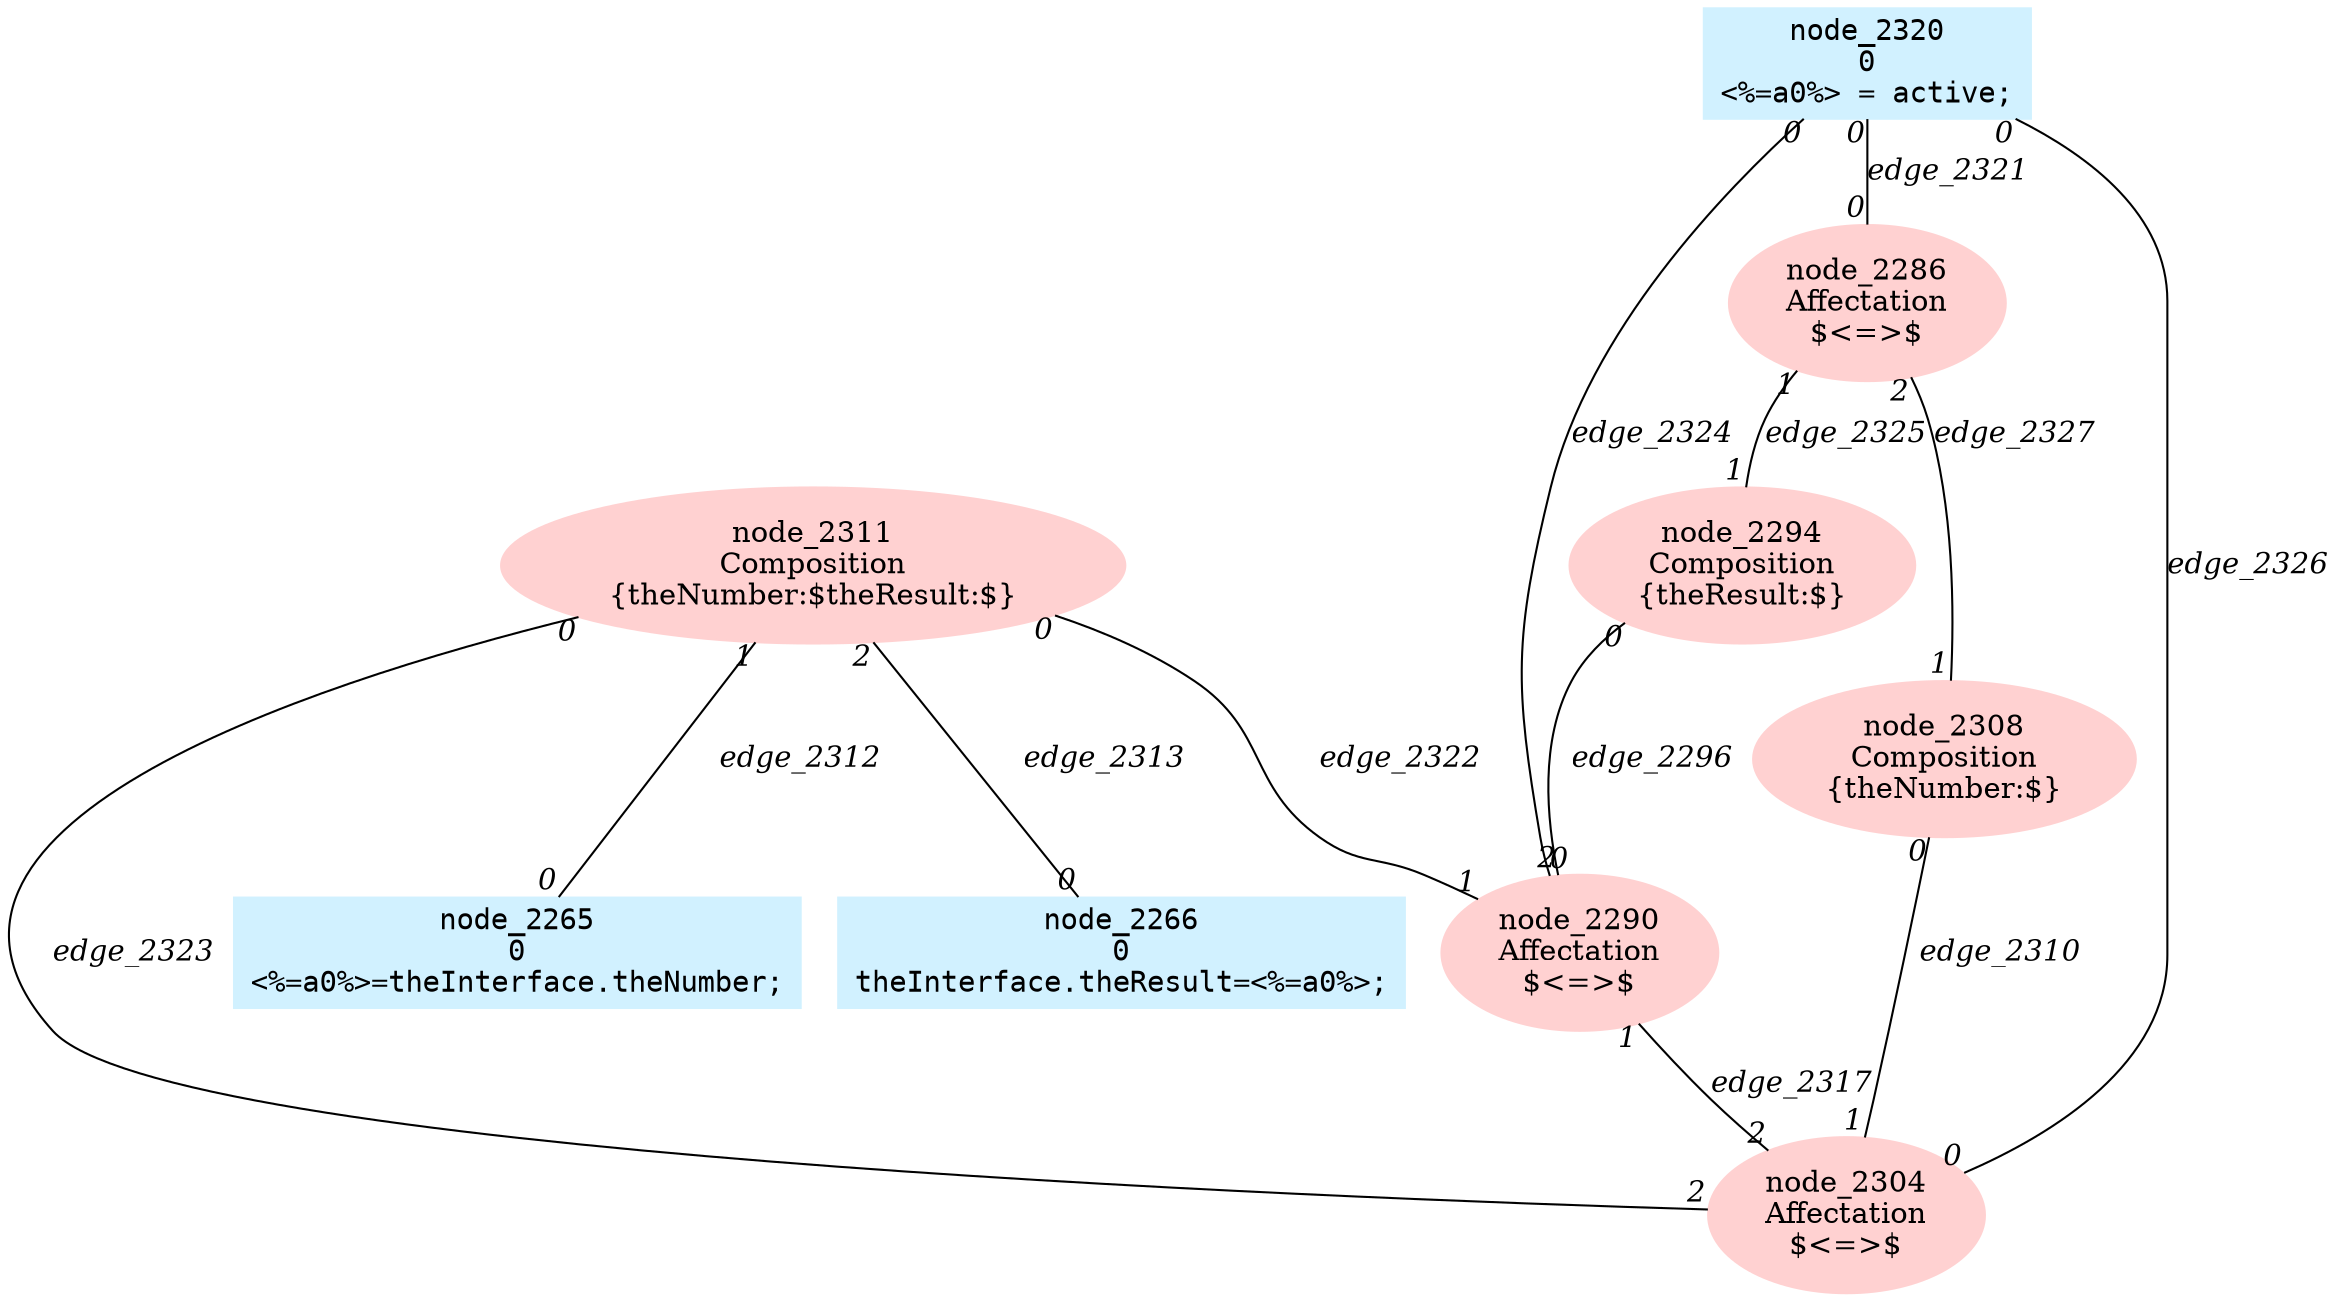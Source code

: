 digraph g{node_2286 [shape=ellipse, style=filled, color="#ffd1d1", label="node_2286
Affectation
$<=>$" ]
node_2290 [shape=ellipse, style=filled, color="#ffd1d1", label="node_2290
Affectation
$<=>$" ]
node_2294 [shape=ellipse, style=filled, color="#ffd1d1", label="node_2294
Composition
{theResult:$}" ]
node_2304 [shape=ellipse, style=filled, color="#ffd1d1", label="node_2304
Affectation
$<=>$" ]
node_2308 [shape=ellipse, style=filled, color="#ffd1d1", label="node_2308
Composition
{theNumber:$}" ]
node_2311 [shape=ellipse, style=filled, color="#ffd1d1", label="node_2311
Composition
{theNumber:$theResult:$}" ]
node_2265 [shape=box, style=filled, color="#d1f1ff", fontname="Courier", label="node_2265
0
<%=a0%>=theInterface.theNumber;
" ]
node_2266 [shape=box, style=filled, color="#d1f1ff", fontname="Courier", label="node_2266
0
theInterface.theResult=<%=a0%>;
" ]
node_2320 [shape=box, style=filled, color="#d1f1ff", fontname="Courier", label="node_2320
0
<%=a0%> = active;
" ]
node_2294 -> node_2290 [dir=none, arrowHead=none, fontname="Times-Italic", label="edge_2296",  headlabel="2", taillabel="0" ]
node_2308 -> node_2304 [dir=none, arrowHead=none, fontname="Times-Italic", label="edge_2310",  headlabel="1", taillabel="0" ]
node_2311 -> node_2265 [dir=none, arrowHead=none, fontname="Times-Italic", label="edge_2312",  headlabel="0", taillabel="1" ]
node_2311 -> node_2266 [dir=none, arrowHead=none, fontname="Times-Italic", label="edge_2313",  headlabel="0", taillabel="2" ]
node_2290 -> node_2304 [dir=none, arrowHead=none, fontname="Times-Italic", label="edge_2317",  headlabel="2", taillabel="1" ]
node_2320 -> node_2286 [dir=none, arrowHead=none, fontname="Times-Italic", label="edge_2321",  headlabel="0", taillabel="0" ]
node_2311 -> node_2290 [dir=none, arrowHead=none, fontname="Times-Italic", label="edge_2322",  headlabel="1", taillabel="0" ]
node_2311 -> node_2304 [dir=none, arrowHead=none, fontname="Times-Italic", label="edge_2323",  headlabel="2", taillabel="0" ]
node_2320 -> node_2290 [dir=none, arrowHead=none, fontname="Times-Italic", label="edge_2324",  headlabel="0", taillabel="0" ]
node_2286 -> node_2294 [dir=none, arrowHead=none, fontname="Times-Italic", label="edge_2325",  headlabel="1", taillabel="1" ]
node_2320 -> node_2304 [dir=none, arrowHead=none, fontname="Times-Italic", label="edge_2326",  headlabel="0", taillabel="0" ]
node_2286 -> node_2308 [dir=none, arrowHead=none, fontname="Times-Italic", label="edge_2327",  headlabel="1", taillabel="2" ]
}